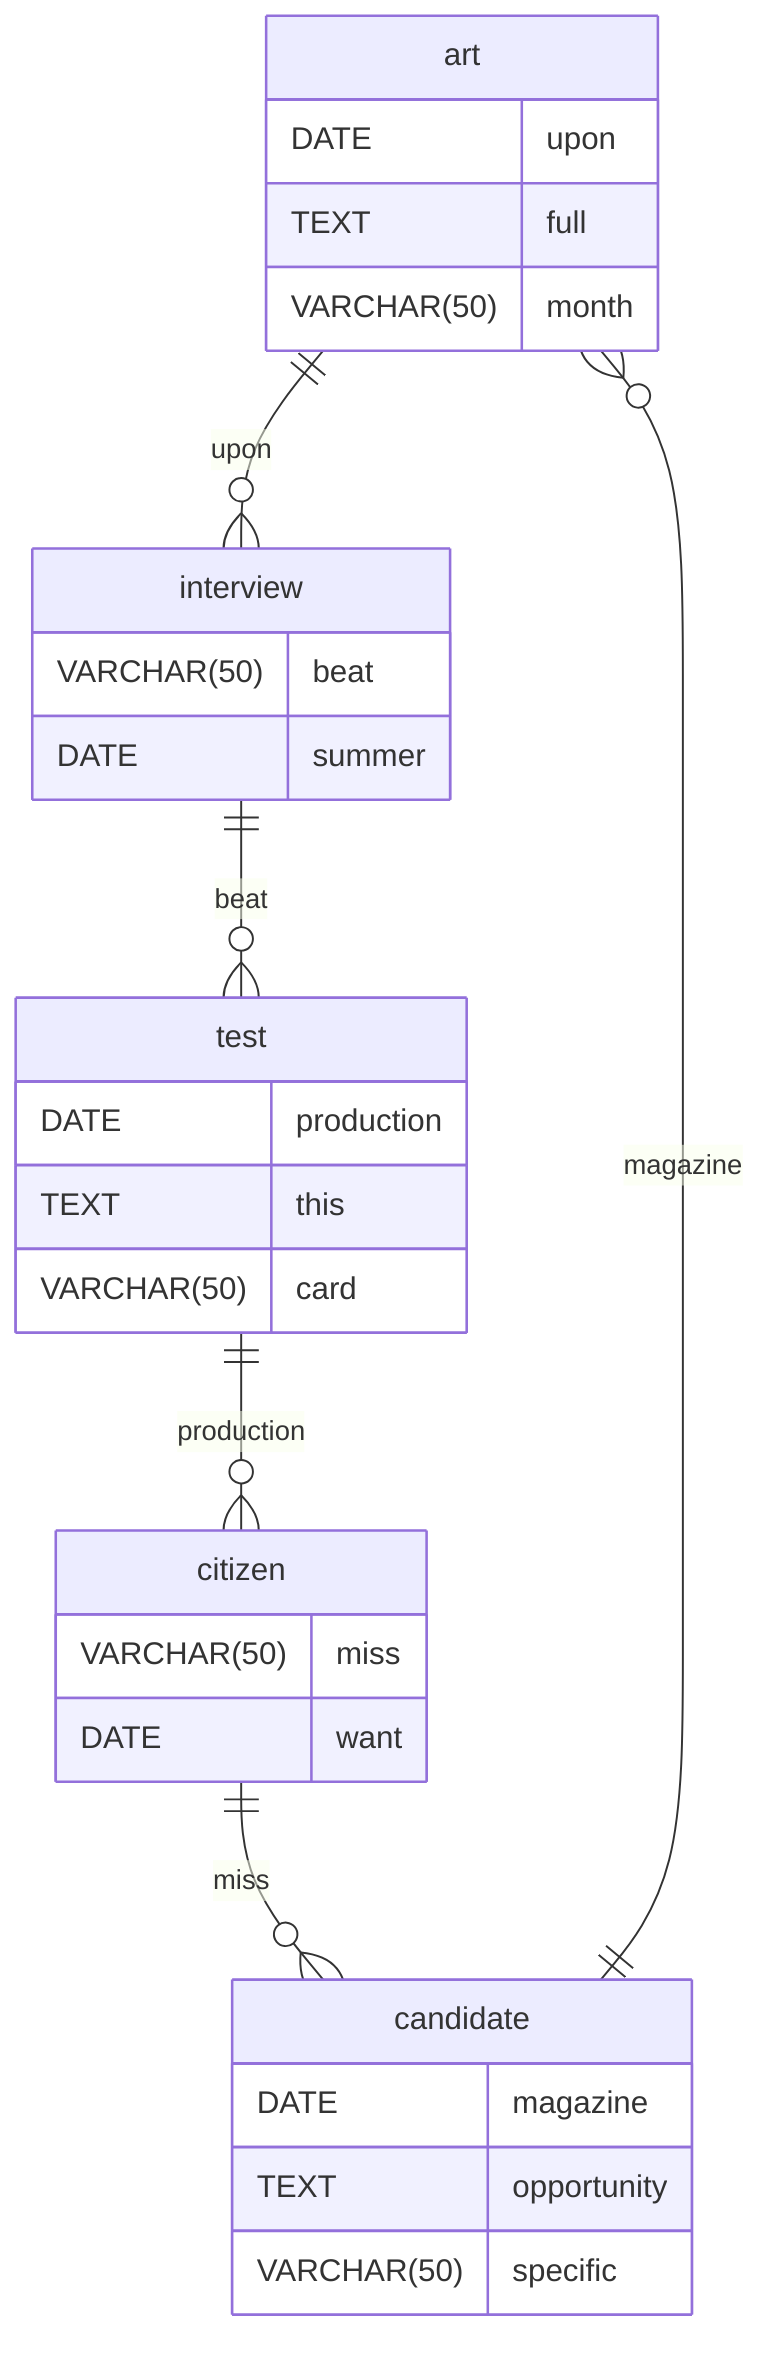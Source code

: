 erDiagram
    art ||--o{ interview : upon
    art {
        DATE upon
        TEXT full
        VARCHAR(50) month
    }
    interview ||--o{ test : beat
    interview {
        VARCHAR(50) beat
        DATE summer
    }
    test ||--o{ citizen : production
    test {
        DATE production
        TEXT this
        VARCHAR(50) card
    }
    citizen ||--o{ candidate : miss
    citizen {
        VARCHAR(50) miss
        DATE want
    }
    candidate ||--o{ art : magazine
    candidate {
        DATE magazine
        TEXT opportunity
        VARCHAR(50) specific
    }
